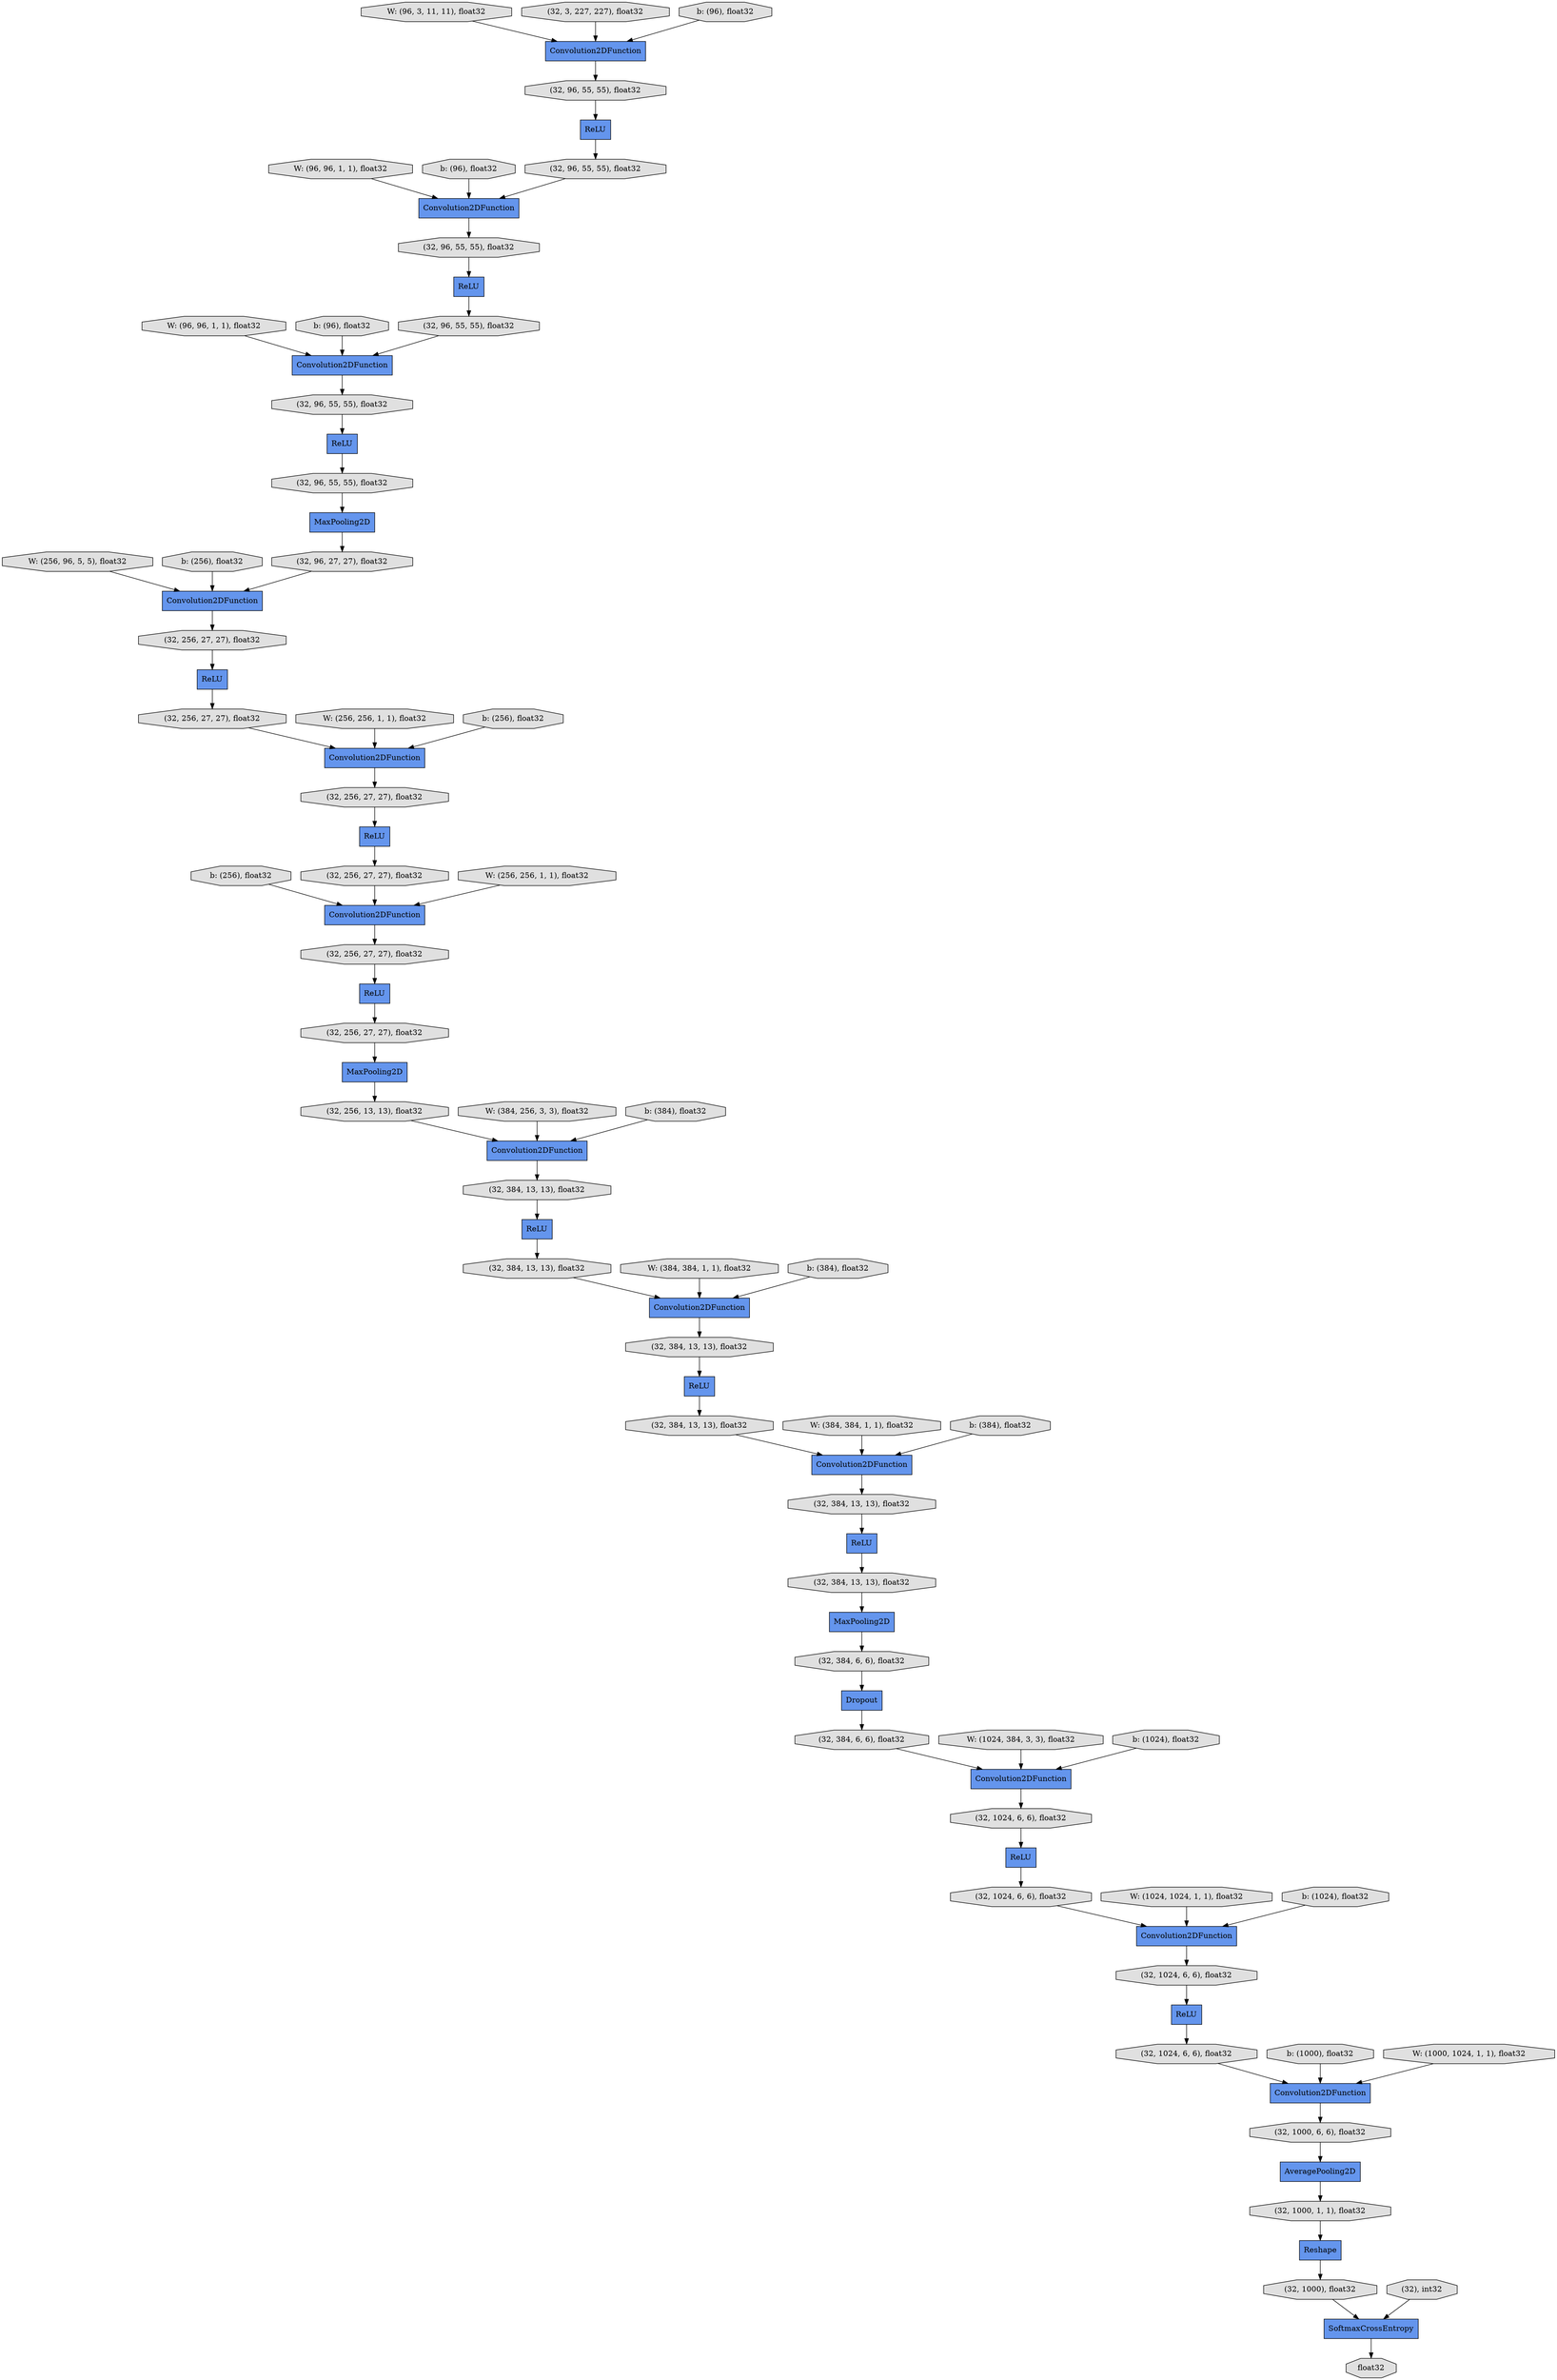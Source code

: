 digraph graphname{rankdir=TB;139699695886464 [label="b: (256), float32",shape="octagon",fillcolor="#E0E0E0",style="filled"];139699695886800 [label="W: (384, 256, 3, 3), float32",shape="octagon",fillcolor="#E0E0E0",style="filled"];139699695887080 [label="b: (384), float32",shape="octagon",fillcolor="#E0E0E0",style="filled"];139699695887472 [label="W: (384, 384, 1, 1), float32",shape="octagon",fillcolor="#E0E0E0",style="filled"];139699695887920 [label="b: (384), float32",shape="octagon",fillcolor="#E0E0E0",style="filled"];139702927574688 [label="Convolution2DFunction",shape="record",fillcolor="#6495ED",style="filled"];139699695888144 [label="W: (384, 384, 1, 1), float32",shape="octagon",fillcolor="#E0E0E0",style="filled"];139699695888592 [label="b: (384), float32",shape="octagon",fillcolor="#E0E0E0",style="filled"];139699695888928 [label="W: (1024, 384, 3, 3), float32",shape="octagon",fillcolor="#E0E0E0",style="filled"];139699695889208 [label="b: (1024), float32",shape="octagon",fillcolor="#E0E0E0",style="filled"];139699695889600 [label="W: (1024, 1024, 1, 1), float32",shape="octagon",fillcolor="#E0E0E0",style="filled"];139699695890048 [label="b: (1024), float32",shape="octagon",fillcolor="#E0E0E0",style="filled"];139702202347592 [label="(32, 256, 27, 27), float32",shape="octagon",fillcolor="#E0E0E0",style="filled"];139702202347648 [label="(32, 384, 13, 13), float32",shape="octagon",fillcolor="#E0E0E0",style="filled"];139702202347704 [label="(32, 256, 27, 27), float32",shape="octagon",fillcolor="#E0E0E0",style="filled"];139702231339248 [label="ReLU",shape="record",fillcolor="#6495ED",style="filled"];139699695841520 [label="W: (96, 3, 11, 11), float32",shape="octagon",fillcolor="#E0E0E0",style="filled"];139702202347816 [label="ReLU",shape="record",fillcolor="#6495ED",style="filled"];139702231339304 [label="Convolution2DFunction",shape="record",fillcolor="#6495ED",style="filled"];139702202347872 [label="Convolution2DFunction",shape="record",fillcolor="#6495ED",style="filled"];139702202405384 [label="float32",shape="octagon",fillcolor="#E0E0E0",style="filled"];139702202348040 [label="(32, 256, 27, 27), float32",shape="octagon",fillcolor="#E0E0E0",style="filled"];139702231339528 [label="(32, 3, 227, 227), float32",shape="octagon",fillcolor="#E0E0E0",style="filled"];139699695841800 [label="b: (96), float32",shape="octagon",fillcolor="#E0E0E0",style="filled"];139702202348096 [label="(32, 256, 27, 27), float32",shape="octagon",fillcolor="#E0E0E0",style="filled"];139702202348152 [label="ReLU",shape="record",fillcolor="#6495ED",style="filled"];139702202348208 [label="(32, 384, 13, 13), float32",shape="octagon",fillcolor="#E0E0E0",style="filled"];139702231339752 [label="Convolution2DFunction",shape="record",fillcolor="#6495ED",style="filled"];139702202348320 [label="(32, 256, 27, 27), float32",shape="octagon",fillcolor="#E0E0E0",style="filled"];139700161172368 [label="Convolution2DFunction",shape="record",fillcolor="#6495ED",style="filled"];139699695842192 [label="W: (96, 96, 1, 1), float32",shape="octagon",fillcolor="#E0E0E0",style="filled"];139702202348488 [label="(32, 256, 13, 13), float32",shape="octagon",fillcolor="#E0E0E0",style="filled"];139702202348544 [label="Dropout",shape="record",fillcolor="#6495ED",style="filled"];139702202348824 [label="(32, 384, 13, 13), float32",shape="octagon",fillcolor="#E0E0E0",style="filled"];139702202348880 [label="Convolution2DFunction",shape="record",fillcolor="#6495ED",style="filled"];139699695842640 [label="b: (96), float32",shape="octagon",fillcolor="#E0E0E0",style="filled"];139702202348936 [label="ReLU",shape="record",fillcolor="#6495ED",style="filled"];139702202348992 [label="ReLU",shape="record",fillcolor="#6495ED",style="filled"];139702202349048 [label="(32, 384, 13, 13), float32",shape="octagon",fillcolor="#E0E0E0",style="filled"];139699695842864 [label="W: (96, 96, 1, 1), float32",shape="octagon",fillcolor="#E0E0E0",style="filled"];139702202349160 [label="(32, 384, 13, 13), float32",shape="octagon",fillcolor="#E0E0E0",style="filled"];139702202349216 [label="(32, 384, 6, 6), float32",shape="octagon",fillcolor="#E0E0E0",style="filled"];139702202349272 [label="ReLU",shape="record",fillcolor="#6495ED",style="filled"];139702202349384 [label="(32, 384, 13, 13), float32",shape="octagon",fillcolor="#E0E0E0",style="filled"];139702202349440 [label="MaxPooling2D",shape="record",fillcolor="#6495ED",style="filled"];139700161173432 [label="MaxPooling2D",shape="record",fillcolor="#6495ED",style="filled"];139699695843312 [label="b: (96), float32",shape="octagon",fillcolor="#E0E0E0",style="filled"];139702202349552 [label="AveragePooling2D",shape="record",fillcolor="#6495ED",style="filled"];139702202349608 [label="Convolution2DFunction",shape="record",fillcolor="#6495ED",style="filled"];139702202349832 [label="(32, 384, 6, 6), float32",shape="octagon",fillcolor="#E0E0E0",style="filled"];139699695794496 [label="b: (1000), float32",shape="octagon",fillcolor="#E0E0E0",style="filled"];139699695843648 [label="W: (256, 96, 5, 5), float32",shape="octagon",fillcolor="#E0E0E0",style="filled"];139702202349944 [label="Convolution2DFunction",shape="record",fillcolor="#6495ED",style="filled"];139702202350056 [label="(32, 1024, 6, 6), float32",shape="octagon",fillcolor="#E0E0E0",style="filled"];139702231341544 [label="(32, 96, 55, 55), float32",shape="octagon",fillcolor="#E0E0E0",style="filled"];139702202350112 [label="(32, 1024, 6, 6), float32",shape="octagon",fillcolor="#E0E0E0",style="filled"];139702231341656 [label="(32, 256, 27, 27), float32",shape="octagon",fillcolor="#E0E0E0",style="filled"];139699695843928 [label="b: (256), float32",shape="octagon",fillcolor="#E0E0E0",style="filled"];139702202350224 [label="SoftmaxCrossEntropy",shape="record",fillcolor="#6495ED",style="filled"];139702231341768 [label="(32, 96, 55, 55), float32",shape="octagon",fillcolor="#E0E0E0",style="filled"];139702202350336 [label="(32, 1024, 6, 6), float32",shape="octagon",fillcolor="#E0E0E0",style="filled"];139702202350392 [label="Convolution2DFunction",shape="record",fillcolor="#6495ED",style="filled"];139702202350448 [label="ReLU",shape="record",fillcolor="#6495ED",style="filled"];139702231341936 [label="(32, 96, 55, 55), float32",shape="octagon",fillcolor="#E0E0E0",style="filled"];139702231341992 [label="(32, 96, 55, 55), float32",shape="octagon",fillcolor="#E0E0E0",style="filled"];139702202350560 [label="Reshape",shape="record",fillcolor="#6495ED",style="filled"];139699695844320 [label="W: (256, 256, 1, 1), float32",shape="octagon",fillcolor="#E0E0E0",style="filled"];139702231342048 [label="Convolution2DFunction",shape="record",fillcolor="#6495ED",style="filled"];139702231342104 [label="ReLU",shape="record",fillcolor="#6495ED",style="filled"];139702231343056 [label="ReLU",shape="record",fillcolor="#6495ED",style="filled"];139699695795336 [label="W: (1000, 1024, 1, 1), float32",shape="octagon",fillcolor="#E0E0E0",style="filled"];139702202350728 [label="(32, 1024, 6, 6), float32",shape="octagon",fillcolor="#E0E0E0",style="filled"];139702202350784 [label="(32, 1000), float32",shape="octagon",fillcolor="#E0E0E0",style="filled"];139702202350840 [label="ReLU",shape="record",fillcolor="#6495ED",style="filled"];139702231342328 [label="(32, 96, 55, 55), float32",shape="octagon",fillcolor="#E0E0E0",style="filled"];139702202350896 [label="(32, 1000, 1, 1), float32",shape="octagon",fillcolor="#E0E0E0",style="filled"];139702202350952 [label="(32, 1000, 6, 6), float32",shape="octagon",fillcolor="#E0E0E0",style="filled"];139702231342440 [label="ReLU",shape="record",fillcolor="#6495ED",style="filled"];139699695844768 [label="b: (256), float32",shape="octagon",fillcolor="#E0E0E0",style="filled"];139702231342608 [label="(32, 96, 55, 55), float32",shape="octagon",fillcolor="#E0E0E0",style="filled"];139702231342664 [label="MaxPooling2D",shape="record",fillcolor="#6495ED",style="filled"];139702202351232 [label="(32), int32",shape="octagon",fillcolor="#E0E0E0",style="filled"];139699695844992 [label="W: (256, 256, 1, 1), float32",shape="octagon",fillcolor="#E0E0E0",style="filled"];139699831365416 [label="Convolution2DFunction",shape="record",fillcolor="#6495ED",style="filled"];139702231343000 [label="Convolution2DFunction",shape="record",fillcolor="#6495ED",style="filled"];139702928195536 [label="(32, 96, 27, 27), float32",shape="octagon",fillcolor="#E0E0E0",style="filled"];139699695843312 -> 139702231339304;139702202347872 -> 139702202348824;139702231342664 -> 139702928195536;139699695886800 -> 139702202347872;139699695842640 -> 139702231342048;139702202348824 -> 139702202348936;139702202349048 -> 139702202349440;139702202349160 -> 139702202349272;139702202348152 -> 139702202347704;139702231341544 -> 139702231342664;139702202350952 -> 139702202349552;139702231339304 -> 139702231342608;139699695889600 -> 139702202350392;139699695886464 -> 139699831365416;139699695844320 -> 139702231343000;139702202350560 -> 139702202350784;139702202349944 -> 139702202350336;139702202347816 -> 139702202348096;139699695844992 -> 139699831365416;139699695844768 -> 139702231343000;139702231341768 -> 139702231339248;139699695887472 -> 139702202348880;139699695795336 -> 139702202349608;139702202347648 -> 139702927574688;139702231341992 -> 139702231342048;139702202348320 -> 139702202347816;139699695889208 -> 139702202349944;139702202350448 -> 139702202350112;139699695887920 -> 139702202348880;139702202348208 -> 139702202348880;139702202348880 -> 139702202349160;139699695841520 -> 139702231339752;139699695888592 -> 139702927574688;139699695887080 -> 139702202347872;139702202348040 -> 139702202348152;139699695888928 -> 139702202349944;139699695890048 -> 139702202350392;139702202349608 -> 139702202350952;139702231342608 -> 139702231342104;139702202350896 -> 139702202350560;139702202350392 -> 139702202350728;139699695794496 -> 139702202349608;139702202350056 -> 139702202349608;139702927574688 -> 139702202349384;139702202349272 -> 139702202347648;139702202348936 -> 139702202348208;139702202350784 -> 139702202350224;139699695888144 -> 139702927574688;139702202348096 -> 139700161173432;139702202347704 -> 139699831365416;139702202350224 -> 139702202405384;139699695843648 -> 139700161172368;139702231339752 -> 139702231341768;139702231343000 -> 139702202348040;139700161173432 -> 139702202348488;139702231342104 -> 139702231341544;139702202348992 -> 139702202349048;139702231342328 -> 139702231342440;139702231339528 -> 139702231339752;139699695841800 -> 139702231339752;139702202351232 -> 139702202350224;139702202348544 -> 139702202349832;139702231342440 -> 139702231341936;139702202350840 -> 139702202350056;139702202347592 -> 139702231343000;139702231343056 -> 139702202347592;139702231339248 -> 139702231341992;139702202350336 -> 139702202350448;139702202349384 -> 139702202348992;139702231341936 -> 139702231339304;139702202349552 -> 139702202350896;139702202348488 -> 139702202347872;139702231341656 -> 139702231343056;139702202350728 -> 139702202350840;139702231342048 -> 139702231342328;139700161172368 -> 139702231341656;139702202349832 -> 139702202349944;139699695842864 -> 139702231339304;139702202349216 -> 139702202348544;139702928195536 -> 139700161172368;139702202350112 -> 139702202350392;139699695842192 -> 139702231342048;139699695843928 -> 139700161172368;139699831365416 -> 139702202348320;139702202349440 -> 139702202349216;}